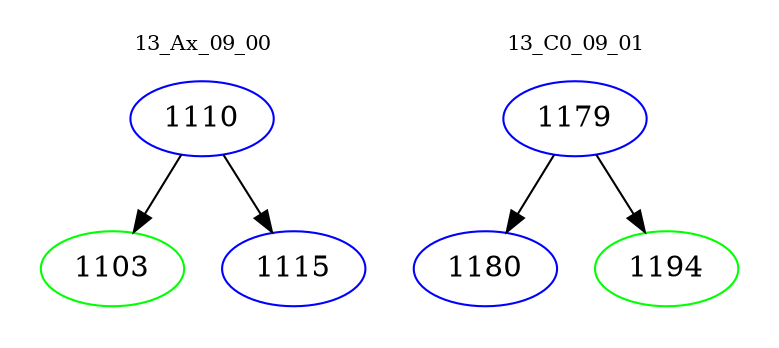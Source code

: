 digraph{
subgraph cluster_0 {
color = white
label = "13_Ax_09_00";
fontsize=10;
T0_1110 [label="1110", color="blue"]
T0_1110 -> T0_1103 [color="black"]
T0_1103 [label="1103", color="green"]
T0_1110 -> T0_1115 [color="black"]
T0_1115 [label="1115", color="blue"]
}
subgraph cluster_1 {
color = white
label = "13_C0_09_01";
fontsize=10;
T1_1179 [label="1179", color="blue"]
T1_1179 -> T1_1180 [color="black"]
T1_1180 [label="1180", color="blue"]
T1_1179 -> T1_1194 [color="black"]
T1_1194 [label="1194", color="green"]
}
}
